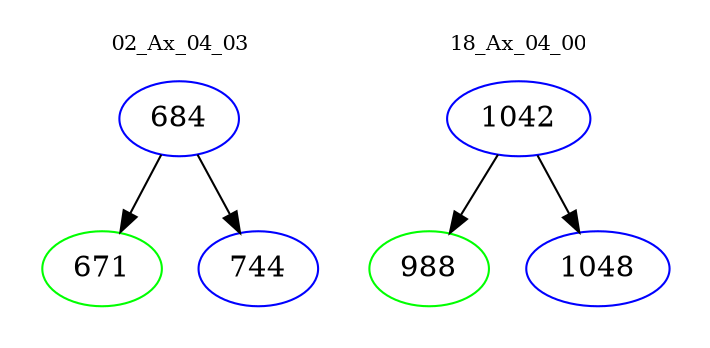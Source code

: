 digraph{
subgraph cluster_0 {
color = white
label = "02_Ax_04_03";
fontsize=10;
T0_684 [label="684", color="blue"]
T0_684 -> T0_671 [color="black"]
T0_671 [label="671", color="green"]
T0_684 -> T0_744 [color="black"]
T0_744 [label="744", color="blue"]
}
subgraph cluster_1 {
color = white
label = "18_Ax_04_00";
fontsize=10;
T1_1042 [label="1042", color="blue"]
T1_1042 -> T1_988 [color="black"]
T1_988 [label="988", color="green"]
T1_1042 -> T1_1048 [color="black"]
T1_1048 [label="1048", color="blue"]
}
}
